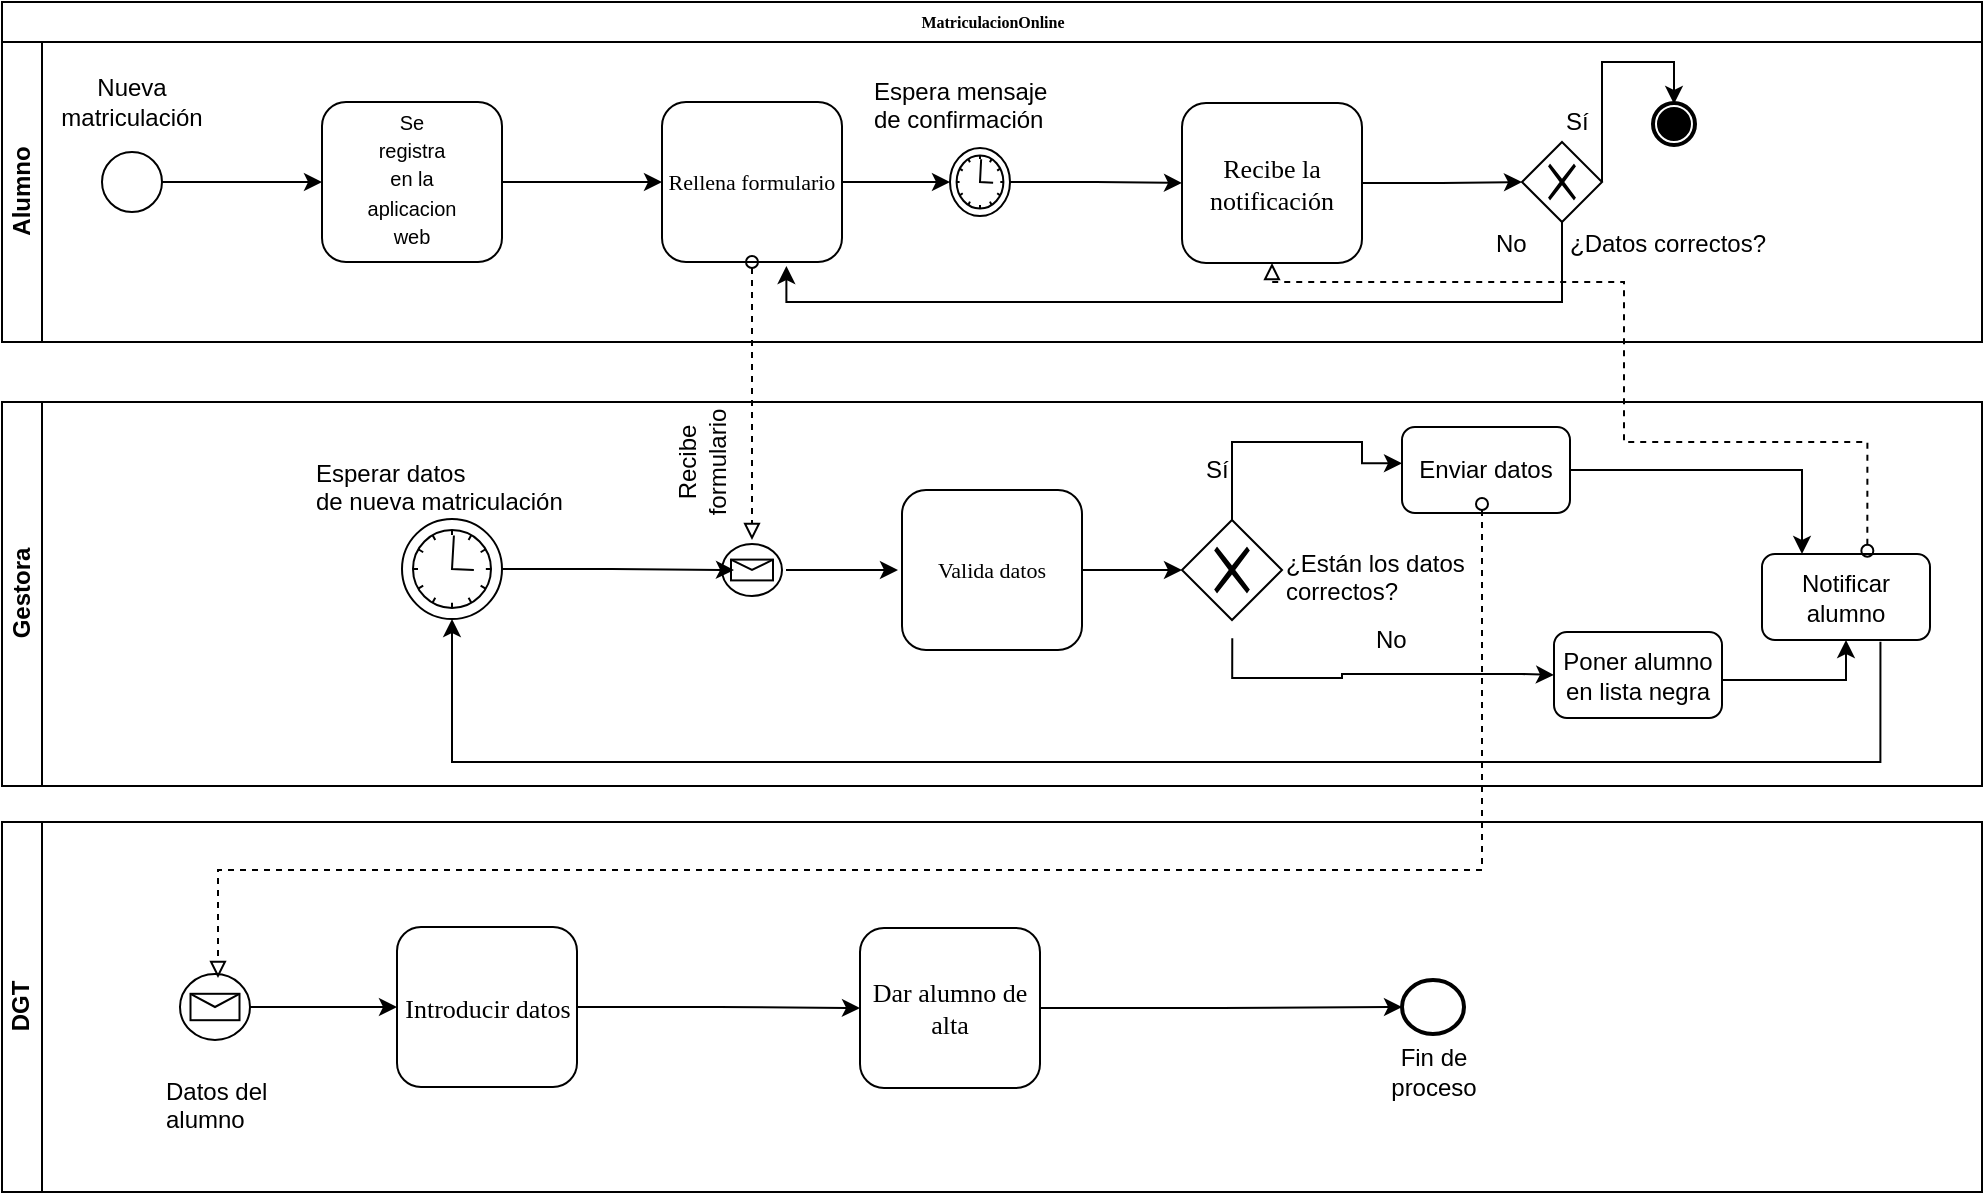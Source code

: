 <mxfile version="12.2.7" type="device" pages="1"><diagram name="Page-1" id="c7488fd3-1785-93aa-aadb-54a6760d102a"><mxGraphModel dx="854" dy="429" grid="1" gridSize="10" guides="1" tooltips="1" connect="1" arrows="1" fold="1" page="1" pageScale="1" pageWidth="1100" pageHeight="850" background="#ffffff" math="0" shadow="0"><root><mxCell id="0"/><mxCell id="1" parent="0"/><mxCell id="2b4e8129b02d487f-1" value="MatriculacionOnline" style="swimlane;html=1;childLayout=stackLayout;horizontal=1;startSize=20;horizontalStack=0;rounded=0;shadow=0;labelBackgroundColor=none;strokeColor=#000000;strokeWidth=1;fillColor=#ffffff;fontFamily=Verdana;fontSize=8;fontColor=#000000;align=center;" parent="1" vertex="1"><mxGeometry x="180" y="70" width="990" height="170" as="geometry"/></mxCell><mxCell id="2b4e8129b02d487f-2" value="&lt;div&gt;Alumno&lt;/div&gt;" style="swimlane;html=1;startSize=20;horizontal=0;" parent="2b4e8129b02d487f-1" vertex="1"><mxGeometry y="20" width="990" height="150" as="geometry"/></mxCell><mxCell id="ON_pnQAu4ydTSwzvJL0R-8" value="" style="edgeStyle=orthogonalEdgeStyle;rounded=0;orthogonalLoop=1;jettySize=auto;html=1;" parent="2b4e8129b02d487f-2" source="2b4e8129b02d487f-7" target="ON_pnQAu4ydTSwzvJL0R-7" edge="1"><mxGeometry relative="1" as="geometry"/></mxCell><mxCell id="2b4e8129b02d487f-7" value="" style="rounded=1;whiteSpace=wrap;html=1;shadow=0;labelBackgroundColor=none;strokeColor=#000000;strokeWidth=1;fillColor=#ffffff;fontFamily=Verdana;fontSize=8;fontColor=#000000;align=center;" parent="2b4e8129b02d487f-2" vertex="1"><mxGeometry x="160" y="30" width="90" height="80" as="geometry"/></mxCell><mxCell id="6HzbqYbPJfHii_6Bmmg5-35" value="" style="edgeStyle=orthogonalEdgeStyle;rounded=0;orthogonalLoop=1;jettySize=auto;html=1;startArrow=none;startFill=0;endArrow=classic;endFill=1;" parent="2b4e8129b02d487f-2" source="ON_pnQAu4ydTSwzvJL0R-7" target="6HzbqYbPJfHii_6Bmmg5-33" edge="1"><mxGeometry relative="1" as="geometry"><mxPoint x="500" y="70" as="targetPoint"/></mxGeometry></mxCell><mxCell id="ON_pnQAu4ydTSwzvJL0R-7" value="&lt;font style=&quot;font-size: 11px&quot;&gt;Rellena formulario&lt;/font&gt;" style="rounded=1;whiteSpace=wrap;html=1;shadow=0;labelBackgroundColor=none;strokeColor=#000000;strokeWidth=1;fillColor=#ffffff;fontFamily=Verdana;fontSize=8;fontColor=#000000;align=center;" parent="2b4e8129b02d487f-2" vertex="1"><mxGeometry x="330" y="30" width="90" height="80" as="geometry"/></mxCell><mxCell id="ON_pnQAu4ydTSwzvJL0R-3" style="edgeStyle=orthogonalEdgeStyle;rounded=0;orthogonalLoop=1;jettySize=auto;html=1;entryX=0;entryY=0.5;entryDx=0;entryDy=0;" parent="2b4e8129b02d487f-2" source="2b4e8129b02d487f-5" target="2b4e8129b02d487f-7" edge="1"><mxGeometry relative="1" as="geometry"/></mxCell><mxCell id="2b4e8129b02d487f-5" value="" style="ellipse;whiteSpace=wrap;html=1;rounded=0;shadow=0;labelBackgroundColor=none;strokeColor=#000000;strokeWidth=1;fillColor=#ffffff;fontFamily=Verdana;fontSize=8;fontColor=#000000;align=center;" parent="2b4e8129b02d487f-2" vertex="1"><mxGeometry x="50" y="55" width="30" height="30" as="geometry"/></mxCell><mxCell id="YuflgJRQoO6ENukYpwJO-2" value="Nueva matriculación" style="text;html=1;strokeColor=none;fillColor=none;align=center;verticalAlign=middle;whiteSpace=wrap;rounded=0;" parent="2b4e8129b02d487f-2" vertex="1"><mxGeometry x="45" y="20" width="40" height="20" as="geometry"/></mxCell><mxCell id="YuflgJRQoO6ENukYpwJO-18" value="&lt;span style=&quot;font-size: 10px&quot;&gt;Se registra en la aplicacion web&lt;/span&gt;" style="text;html=1;strokeColor=none;fillColor=none;align=center;verticalAlign=middle;whiteSpace=wrap;rounded=0;" parent="2b4e8129b02d487f-2" vertex="1"><mxGeometry x="185" y="62.5" width="40" height="10" as="geometry"/></mxCell><mxCell id="6HzbqYbPJfHii_6Bmmg5-46" value="" style="edgeStyle=orthogonalEdgeStyle;rounded=0;orthogonalLoop=1;jettySize=auto;html=1;startArrow=none;startFill=0;endArrow=classic;endFill=1;" parent="2b4e8129b02d487f-2" source="6HzbqYbPJfHii_6Bmmg5-32" target="6HzbqYbPJfHii_6Bmmg5-48" edge="1"><mxGeometry relative="1" as="geometry"><mxPoint x="820" y="31" as="targetPoint"/><Array as="points"><mxPoint x="800" y="10"/><mxPoint x="836" y="10"/></Array></mxGeometry></mxCell><mxCell id="6HzbqYbPJfHii_6Bmmg5-51" value="" style="edgeStyle=orthogonalEdgeStyle;rounded=0;orthogonalLoop=1;jettySize=auto;html=1;startArrow=none;startFill=0;endArrow=classic;endFill=1;entryX=0.691;entryY=1.025;entryDx=0;entryDy=0;entryPerimeter=0;" parent="2b4e8129b02d487f-2" source="6HzbqYbPJfHii_6Bmmg5-32" target="ON_pnQAu4ydTSwzvJL0R-7" edge="1"><mxGeometry relative="1" as="geometry"><mxPoint x="420" y="120" as="targetPoint"/><Array as="points"><mxPoint x="780" y="130"/><mxPoint x="392" y="130"/></Array></mxGeometry></mxCell><mxCell id="6HzbqYbPJfHii_6Bmmg5-32" value="" style="shape=mxgraph.bpmn.shape;html=1;verticalLabelPosition=bottom;labelBackgroundColor=#ffffff;verticalAlign=top;align=center;perimeter=rhombusPerimeter;background=gateway;outlineConnect=0;outline=none;symbol=exclusiveGw;" parent="2b4e8129b02d487f-2" vertex="1"><mxGeometry x="760" y="50" width="40" height="40" as="geometry"/></mxCell><mxCell id="6HzbqYbPJfHii_6Bmmg5-33" value="" style="shape=mxgraph.bpmn.shape;html=1;verticalLabelPosition=bottom;labelBackgroundColor=#ffffff;verticalAlign=top;align=center;perimeter=ellipsePerimeter;outlineConnect=0;outline=standard;symbol=timer;" parent="2b4e8129b02d487f-2" vertex="1"><mxGeometry x="474" y="53" width="30" height="34" as="geometry"/></mxCell><mxCell id="6HzbqYbPJfHii_6Bmmg5-36" value="Espera mensaje&lt;br&gt;de confirmación" style="text;html=1;resizable=0;points=[];autosize=1;align=left;verticalAlign=top;spacingTop=-4;" parent="2b4e8129b02d487f-2" vertex="1"><mxGeometry x="434" y="15" width="110" height="30" as="geometry"/></mxCell><mxCell id="6HzbqYbPJfHii_6Bmmg5-39" value="" style="edgeStyle=orthogonalEdgeStyle;rounded=0;orthogonalLoop=1;jettySize=auto;html=1;startArrow=none;startFill=0;endArrow=classic;endFill=1;exitX=1;exitY=0.5;exitDx=0;exitDy=0;" parent="2b4e8129b02d487f-2" source="6HzbqYbPJfHii_6Bmmg5-33" target="ON_pnQAu4ydTSwzvJL0R-9" edge="1"><mxGeometry relative="1" as="geometry"><mxPoint x="560" y="80" as="targetPoint"/></mxGeometry></mxCell><mxCell id="6HzbqYbPJfHii_6Bmmg5-41" value="" style="edgeStyle=orthogonalEdgeStyle;rounded=0;orthogonalLoop=1;jettySize=auto;html=1;startArrow=none;startFill=0;endArrow=classic;endFill=1;" parent="2b4e8129b02d487f-2" source="ON_pnQAu4ydTSwzvJL0R-9" target="6HzbqYbPJfHii_6Bmmg5-32" edge="1"><mxGeometry relative="1" as="geometry"><mxPoint x="760" y="70.5" as="targetPoint"/></mxGeometry></mxCell><mxCell id="ON_pnQAu4ydTSwzvJL0R-9" value="&lt;font style=&quot;font-size: 13px&quot;&gt;Recibe la notificación&lt;/font&gt;" style="rounded=1;whiteSpace=wrap;html=1;shadow=0;labelBackgroundColor=none;strokeColor=#000000;strokeWidth=1;fillColor=#ffffff;fontFamily=Verdana;fontSize=8;fontColor=#000000;align=center;" parent="2b4e8129b02d487f-2" vertex="1"><mxGeometry x="590" y="30.5" width="90" height="80" as="geometry"/></mxCell><mxCell id="6HzbqYbPJfHii_6Bmmg5-44" value="Sí" style="text;html=1;resizable=0;points=[];autosize=1;align=left;verticalAlign=top;spacingTop=-4;" parent="2b4e8129b02d487f-2" vertex="1"><mxGeometry x="780" y="30" width="30" height="20" as="geometry"/></mxCell><mxCell id="6HzbqYbPJfHii_6Bmmg5-48" value="" style="shape=mxgraph.bpmn.shape;html=1;verticalLabelPosition=bottom;labelBackgroundColor=#ffffff;verticalAlign=top;align=center;perimeter=ellipsePerimeter;outlineConnect=0;outline=end;symbol=terminate;" parent="2b4e8129b02d487f-2" vertex="1"><mxGeometry x="826" y="31" width="20" height="20" as="geometry"/></mxCell><mxCell id="6HzbqYbPJfHii_6Bmmg5-60" value="No" style="text;html=1;resizable=0;points=[];autosize=1;align=left;verticalAlign=top;spacingTop=-4;" parent="2b4e8129b02d487f-2" vertex="1"><mxGeometry x="745" y="90.5" width="30" height="20" as="geometry"/></mxCell><mxCell id="6HzbqYbPJfHii_6Bmmg5-43" value="¿Datos correctos?" style="text;html=1;resizable=0;points=[];autosize=1;align=left;verticalAlign=top;spacingTop=-4;" parent="2b4e8129b02d487f-2" vertex="1"><mxGeometry x="782" y="90.5" width="120" height="20" as="geometry"/></mxCell><mxCell id="2b4e8129b02d487f-3" value="&lt;div&gt;Gestora&lt;/div&gt;" style="swimlane;html=1;startSize=20;horizontal=0;" parent="1" vertex="1"><mxGeometry x="180" y="270" width="990" height="192" as="geometry"/></mxCell><mxCell id="ON_pnQAu4ydTSwzvJL0R-14" value="" style="edgeStyle=orthogonalEdgeStyle;rounded=0;orthogonalLoop=1;jettySize=auto;html=1;" parent="2b4e8129b02d487f-3" source="YuflgJRQoO6ENukYpwJO-15" edge="1"><mxGeometry relative="1" as="geometry"><mxPoint x="448" y="84" as="targetPoint"/></mxGeometry></mxCell><mxCell id="YuflgJRQoO6ENukYpwJO-15" value="" style="shape=mxgraph.bpmn.shape;html=1;verticalLabelPosition=bottom;labelBackgroundColor=#ffffff;verticalAlign=top;perimeter=ellipsePerimeter;outline=standard;symbol=message;fontFamily=Helvetica;fontSize=12;fontColor=#000000;align=center;strokeColor=#000000;strokeWidth=1;fillColor=none;perimeterSpacing=2;direction=east;" parent="2b4e8129b02d487f-3" vertex="1"><mxGeometry x="360" y="71" width="30" height="26" as="geometry"/></mxCell><mxCell id="YuflgJRQoO6ENukYpwJO-34" value="Recibe formulario" style="text;html=1;strokeColor=none;fillColor=none;align=center;verticalAlign=middle;whiteSpace=wrap;rounded=0;rotation=-90;" parent="2b4e8129b02d487f-3" vertex="1"><mxGeometry x="330" y="20" width="40" height="20" as="geometry"/></mxCell><mxCell id="ON_pnQAu4ydTSwzvJL0R-15" value="&lt;font style=&quot;font-size: 11px&quot;&gt;Valida datos&lt;/font&gt;" style="rounded=1;whiteSpace=wrap;html=1;shadow=0;labelBackgroundColor=none;strokeColor=#000000;strokeWidth=1;fillColor=#ffffff;fontFamily=Verdana;fontSize=8;fontColor=#000000;align=center;" parent="2b4e8129b02d487f-3" vertex="1"><mxGeometry x="450" y="44" width="90" height="80" as="geometry"/></mxCell><mxCell id="6HzbqYbPJfHii_6Bmmg5-21" value="" style="edgeStyle=orthogonalEdgeStyle;rounded=0;orthogonalLoop=1;jettySize=auto;html=1;entryX=0;entryY=0.422;entryDx=0;entryDy=0;entryPerimeter=0;" parent="2b4e8129b02d487f-3" source="6HzbqYbPJfHii_6Bmmg5-2" target="6HzbqYbPJfHii_6Bmmg5-22" edge="1"><mxGeometry relative="1" as="geometry"><mxPoint x="680" y="34" as="targetPoint"/><Array as="points"><mxPoint x="615" y="20"/><mxPoint x="680" y="20"/><mxPoint x="680" y="31"/></Array></mxGeometry></mxCell><mxCell id="6HzbqYbPJfHii_6Bmmg5-2" value="" style="shape=mxgraph.bpmn.shape;html=1;verticalLabelPosition=bottom;labelBackgroundColor=#ffffff;verticalAlign=top;align=center;perimeter=rhombusPerimeter;background=gateway;outlineConnect=0;outline=none;symbol=exclusiveGw;" parent="2b4e8129b02d487f-3" vertex="1"><mxGeometry x="590" y="59" width="50" height="50" as="geometry"/></mxCell><mxCell id="6HzbqYbPJfHii_6Bmmg5-3" value="" style="edgeStyle=orthogonalEdgeStyle;rounded=0;orthogonalLoop=1;jettySize=auto;html=1;" parent="2b4e8129b02d487f-3" source="ON_pnQAu4ydTSwzvJL0R-15" target="6HzbqYbPJfHii_6Bmmg5-2" edge="1"><mxGeometry relative="1" as="geometry"><mxPoint x="720" y="354" as="sourcePoint"/><mxPoint x="880.011" y="354" as="targetPoint"/></mxGeometry></mxCell><mxCell id="6HzbqYbPJfHii_6Bmmg5-4" value="¿Están los datos &lt;br&gt;correctos?" style="text;html=1;resizable=0;points=[];autosize=1;align=left;verticalAlign=top;spacingTop=-4;" parent="2b4e8129b02d487f-3" vertex="1"><mxGeometry x="640" y="71" width="110" height="30" as="geometry"/></mxCell><mxCell id="6HzbqYbPJfHii_6Bmmg5-16" value="Sí" style="text;html=1;resizable=0;points=[];autosize=1;align=left;verticalAlign=top;spacingTop=-4;" parent="2b4e8129b02d487f-3" vertex="1"><mxGeometry x="600" y="24" width="30" height="20" as="geometry"/></mxCell><mxCell id="6HzbqYbPJfHii_6Bmmg5-17" value="No" style="text;html=1;resizable=0;points=[];autosize=1;align=left;verticalAlign=top;spacingTop=-4;" parent="2b4e8129b02d487f-3" vertex="1"><mxGeometry x="685" y="109" width="30" height="20" as="geometry"/></mxCell><mxCell id="6HzbqYbPJfHii_6Bmmg5-66" value="" style="edgeStyle=orthogonalEdgeStyle;rounded=0;orthogonalLoop=1;jettySize=auto;html=1;startArrow=none;startFill=0;endArrow=classic;endFill=1;" parent="2b4e8129b02d487f-3" source="6HzbqYbPJfHii_6Bmmg5-22" target="6HzbqYbPJfHii_6Bmmg5-65" edge="1"><mxGeometry relative="1" as="geometry"><Array as="points"><mxPoint x="900" y="34"/></Array></mxGeometry></mxCell><mxCell id="6HzbqYbPJfHii_6Bmmg5-22" value="Enviar datos" style="shape=ext;rounded=1;html=1;whiteSpace=wrap;" parent="2b4e8129b02d487f-3" vertex="1"><mxGeometry x="700" y="12.5" width="84" height="43" as="geometry"/></mxCell><mxCell id="6HzbqYbPJfHii_6Bmmg5-65" value="Notificar alumno" style="shape=ext;rounded=1;html=1;whiteSpace=wrap;" parent="2b4e8129b02d487f-3" vertex="1"><mxGeometry x="880" y="76" width="84" height="43" as="geometry"/></mxCell><mxCell id="6HzbqYbPJfHii_6Bmmg5-55" value="" style="edgeStyle=orthogonalEdgeStyle;rounded=0;orthogonalLoop=1;jettySize=auto;html=1;startArrow=none;startFill=0;endArrow=classic;endFill=1;entryX=0.235;entryY=0.5;entryDx=0;entryDy=0;entryPerimeter=0;" parent="2b4e8129b02d487f-3" source="6HzbqYbPJfHii_6Bmmg5-52" target="YuflgJRQoO6ENukYpwJO-15" edge="1"><mxGeometry relative="1" as="geometry"><mxPoint x="330" y="80.5" as="targetPoint"/></mxGeometry></mxCell><mxCell id="6HzbqYbPJfHii_6Bmmg5-52" value="" style="shape=mxgraph.bpmn.shape;html=1;verticalLabelPosition=bottom;labelBackgroundColor=#ffffff;verticalAlign=top;align=center;perimeter=ellipsePerimeter;outlineConnect=0;outline=standard;symbol=timer;" parent="2b4e8129b02d487f-3" vertex="1"><mxGeometry x="200" y="58.5" width="50" height="50" as="geometry"/></mxCell><mxCell id="6HzbqYbPJfHii_6Bmmg5-53" value="Esperar datos&lt;br&gt; de nueva matriculación" style="text;html=1;resizable=0;points=[];autosize=1;align=left;verticalAlign=top;spacingTop=-4;" parent="2b4e8129b02d487f-3" vertex="1"><mxGeometry x="155" y="25.5" width="140" height="30" as="geometry"/></mxCell><mxCell id="6HzbqYbPJfHii_6Bmmg5-56" value="" style="edgeStyle=orthogonalEdgeStyle;rounded=0;orthogonalLoop=1;jettySize=auto;html=1;startArrow=none;startFill=0;endArrow=classic;endFill=1;exitX=0.705;exitY=1.019;exitDx=0;exitDy=0;exitPerimeter=0;" parent="2b4e8129b02d487f-3" source="6HzbqYbPJfHii_6Bmmg5-65" target="6HzbqYbPJfHii_6Bmmg5-52" edge="1"><mxGeometry relative="1" as="geometry"><mxPoint x="940" y="180" as="sourcePoint"/><mxPoint x="220" y="160" as="targetPoint"/><Array as="points"><mxPoint x="939" y="180"/><mxPoint x="225" y="180"/></Array></mxGeometry></mxCell><mxCell id="YuflgJRQoO6ENukYpwJO-20" value="" style="endArrow=block;dashed=1;html=1;strokeColor=#000000;endFill=0;startArrow=oval;startFill=0;exitX=0.5;exitY=1;exitDx=0;exitDy=0;entryX=0.5;entryY=0;entryDx=0;entryDy=0;" parent="1" source="ON_pnQAu4ydTSwzvJL0R-7" target="YuflgJRQoO6ENukYpwJO-15" edge="1"><mxGeometry width="50" height="50" relative="1" as="geometry"><mxPoint x="555" y="240" as="sourcePoint"/><mxPoint x="555" y="290" as="targetPoint"/></mxGeometry></mxCell><mxCell id="6HzbqYbPJfHii_6Bmmg5-5" value="&lt;div&gt;DGT&lt;/div&gt;" style="swimlane;html=1;startSize=20;horizontal=0;" parent="1" vertex="1"><mxGeometry x="180" y="480" width="990" height="185" as="geometry"/></mxCell><mxCell id="6HzbqYbPJfHii_6Bmmg5-9" value="Fin de proceso" style="text;html=1;strokeColor=none;fillColor=none;align=center;verticalAlign=middle;whiteSpace=wrap;rounded=0;rotation=0;direction=west;" parent="6HzbqYbPJfHii_6Bmmg5-5" vertex="1"><mxGeometry x="680.5" y="114" width="70" height="21" as="geometry"/></mxCell><mxCell id="6HzbqYbPJfHii_6Bmmg5-10" value="" style="ellipse;whiteSpace=wrap;html=1;rounded=0;shadow=0;labelBackgroundColor=none;strokeColor=#000000;strokeWidth=2;fillColor=#ffffff;fontFamily=Verdana;fontSize=8;fontColor=#000000;align=center;" parent="6HzbqYbPJfHii_6Bmmg5-5" vertex="1"><mxGeometry x="700" y="79" width="31" height="27" as="geometry"/></mxCell><mxCell id="6HzbqYbPJfHii_6Bmmg5-12" value="&lt;font style=&quot;font-size: 13px&quot;&gt;Introducir datos&lt;/font&gt;" style="rounded=1;whiteSpace=wrap;html=1;shadow=0;labelBackgroundColor=none;strokeColor=#000000;strokeWidth=1;fillColor=#ffffff;fontFamily=Verdana;fontSize=8;fontColor=#000000;align=center;" parent="6HzbqYbPJfHii_6Bmmg5-5" vertex="1"><mxGeometry x="197.5" y="52.5" width="90" height="80" as="geometry"/></mxCell><mxCell id="6HzbqYbPJfHii_6Bmmg5-14" value="" style="edgeStyle=orthogonalEdgeStyle;rounded=0;orthogonalLoop=1;jettySize=auto;html=1;entryX=0;entryY=0.5;entryDx=0;entryDy=0;" parent="6HzbqYbPJfHii_6Bmmg5-5" source="6HzbqYbPJfHii_6Bmmg5-58" target="6HzbqYbPJfHii_6Bmmg5-10" edge="1"><mxGeometry relative="1" as="geometry"><mxPoint x="720" y="354" as="sourcePoint"/><mxPoint x="660" y="70" as="targetPoint"/></mxGeometry></mxCell><mxCell id="6HzbqYbPJfHii_6Bmmg5-26" value="" style="edgeStyle=orthogonalEdgeStyle;rounded=0;orthogonalLoop=1;jettySize=auto;html=1;" parent="6HzbqYbPJfHii_6Bmmg5-5" source="6HzbqYbPJfHii_6Bmmg5-24" target="6HzbqYbPJfHii_6Bmmg5-12" edge="1"><mxGeometry relative="1" as="geometry"/></mxCell><mxCell id="6HzbqYbPJfHii_6Bmmg5-24" value="" style="shape=mxgraph.bpmn.shape;html=1;verticalLabelPosition=bottom;labelBackgroundColor=#ffffff;verticalAlign=top;align=center;perimeter=ellipsePerimeter;outlineConnect=0;outline=standard;symbol=message;" parent="6HzbqYbPJfHii_6Bmmg5-5" vertex="1"><mxGeometry x="89" y="76" width="35" height="33" as="geometry"/></mxCell><mxCell id="6HzbqYbPJfHii_6Bmmg5-25" value="Datos del &lt;br&gt;alumno" style="text;html=1;resizable=0;points=[];autosize=1;align=left;verticalAlign=top;spacingTop=-4;" parent="6HzbqYbPJfHii_6Bmmg5-5" vertex="1"><mxGeometry x="80" y="124.5" width="70" height="30" as="geometry"/></mxCell><mxCell id="6HzbqYbPJfHii_6Bmmg5-58" value="&lt;font style=&quot;font-size: 13px&quot;&gt;Dar alumno de alta &lt;/font&gt;" style="rounded=1;whiteSpace=wrap;html=1;shadow=0;labelBackgroundColor=none;strokeColor=#000000;strokeWidth=1;fillColor=#ffffff;fontFamily=Verdana;fontSize=8;fontColor=#000000;align=center;" parent="6HzbqYbPJfHii_6Bmmg5-5" vertex="1"><mxGeometry x="429" y="53" width="90" height="80" as="geometry"/></mxCell><mxCell id="6HzbqYbPJfHii_6Bmmg5-59" value="" style="edgeStyle=orthogonalEdgeStyle;rounded=0;orthogonalLoop=1;jettySize=auto;html=1;" parent="6HzbqYbPJfHii_6Bmmg5-5" source="6HzbqYbPJfHii_6Bmmg5-12" target="6HzbqYbPJfHii_6Bmmg5-58" edge="1"><mxGeometry relative="1" as="geometry"><mxPoint x="467.5" y="573" as="sourcePoint"/><mxPoint x="770" y="564" as="targetPoint"/></mxGeometry></mxCell><mxCell id="6HzbqYbPJfHii_6Bmmg5-23" value="" style="edgeStyle=orthogonalEdgeStyle;rounded=0;orthogonalLoop=1;jettySize=auto;html=1;dashed=1;endArrow=block;endFill=0;startArrow=oval;startFill=0;entryX=0.5;entryY=0;entryDx=0;entryDy=0;exitX=0.472;exitY=1.027;exitDx=0;exitDy=0;exitPerimeter=0;" parent="1" edge="1"><mxGeometry relative="1" as="geometry"><mxPoint x="920" y="321" as="sourcePoint"/><mxPoint x="288" y="558" as="targetPoint"/><Array as="points"><mxPoint x="920" y="504"/><mxPoint x="288" y="504"/></Array></mxGeometry></mxCell><mxCell id="6HzbqYbPJfHii_6Bmmg5-31" value="" style="edgeStyle=orthogonalEdgeStyle;rounded=0;orthogonalLoop=1;jettySize=auto;html=1;startArrow=oval;startFill=0;endArrow=block;endFill=0;dashed=1;entryX=0.5;entryY=1;entryDx=0;entryDy=0;exitX=0.627;exitY=-0.037;exitDx=0;exitDy=0;exitPerimeter=0;" parent="1" source="6HzbqYbPJfHii_6Bmmg5-65" target="ON_pnQAu4ydTSwzvJL0R-9" edge="1"><mxGeometry relative="1" as="geometry"><mxPoint x="640" y="190" as="targetPoint"/><Array as="points"><mxPoint x="1113" y="290"/><mxPoint x="991" y="290"/><mxPoint x="991" y="210"/><mxPoint x="815" y="210"/></Array></mxGeometry></mxCell><mxCell id="6HzbqYbPJfHii_6Bmmg5-68" value="" style="edgeStyle=orthogonalEdgeStyle;rounded=0;orthogonalLoop=1;jettySize=auto;html=1;startArrow=none;startFill=0;endArrow=classic;endFill=1;entryX=0.5;entryY=1;entryDx=0;entryDy=0;" parent="1" source="6HzbqYbPJfHii_6Bmmg5-29" target="6HzbqYbPJfHii_6Bmmg5-65" edge="1"><mxGeometry relative="1" as="geometry"><mxPoint x="1120" y="423.5" as="targetPoint"/><Array as="points"><mxPoint x="1102" y="409"/></Array></mxGeometry></mxCell><mxCell id="6HzbqYbPJfHii_6Bmmg5-29" value="Poner alumno en lista negra" style="shape=ext;rounded=1;html=1;whiteSpace=wrap;" parent="1" vertex="1"><mxGeometry x="956" y="385" width="84" height="43" as="geometry"/></mxCell><mxCell id="6HzbqYbPJfHii_6Bmmg5-28" value="" style="edgeStyle=orthogonalEdgeStyle;rounded=0;orthogonalLoop=1;jettySize=auto;html=1;startArrow=none;startFill=0;endArrow=classic;endFill=1;exitX=0.5;exitY=1;exitDx=0;exitDy=0;entryX=0;entryY=0.5;entryDx=0;entryDy=0;" parent="1" target="6HzbqYbPJfHii_6Bmmg5-29" edge="1"><mxGeometry relative="1" as="geometry"><mxPoint x="795.138" y="388.172" as="sourcePoint"/><mxPoint x="955.828" y="415.759" as="targetPoint"/><Array as="points"><mxPoint x="795" y="408"/><mxPoint x="850" y="408"/><mxPoint x="850" y="406"/><mxPoint x="940" y="407"/></Array></mxGeometry></mxCell></root></mxGraphModel></diagram></mxfile>